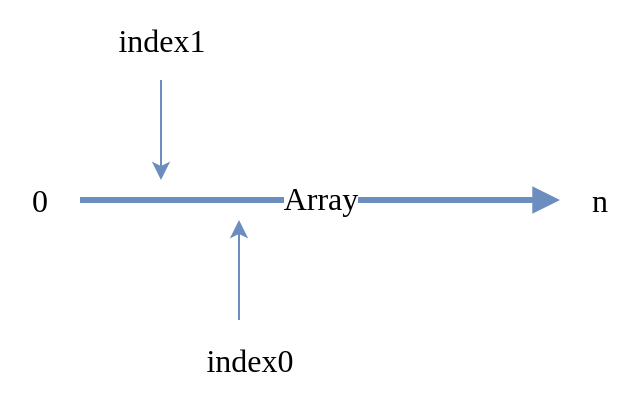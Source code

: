 <mxfile version="24.2.5" type="device">
  <diagram name="Page-1" id="GFMuZ3xcZMr1UpQltZ9o">
    <mxGraphModel dx="1434" dy="835" grid="1" gridSize="10" guides="1" tooltips="1" connect="1" arrows="1" fold="1" page="1" pageScale="1" pageWidth="850" pageHeight="1100" math="0" shadow="0">
      <root>
        <mxCell id="0" />
        <mxCell id="1" parent="0" />
        <mxCell id="e0qQJqxavdtVHWxyypog-1" value="" style="endArrow=block;html=1;rounded=1;shadow=0;strokeColor=#6c8ebf;strokeWidth=3;fontFamily=Ubuntu;fontSize=14;fontStyle=0;fillColor=#dae8fc;endFill=1;entryX=0;entryY=0.5;entryDx=0;entryDy=0;" edge="1" parent="1" source="e0qQJqxavdtVHWxyypog-2" target="e0qQJqxavdtVHWxyypog-3">
          <mxGeometry width="50" height="50" relative="1" as="geometry">
            <mxPoint x="320" y="379.5" as="sourcePoint" />
            <mxPoint x="520" y="379.5" as="targetPoint" />
          </mxGeometry>
        </mxCell>
        <mxCell id="e0qQJqxavdtVHWxyypog-8" value="Array" style="edgeLabel;html=1;align=center;verticalAlign=middle;resizable=0;points=[];rounded=1;shadow=0;strokeColor=#6c8ebf;strokeWidth=1;fontFamily=Ubuntu;fontSize=16;fontStyle=0;fillColor=#dae8fc;" vertex="1" connectable="0" parent="e0qQJqxavdtVHWxyypog-1">
          <mxGeometry x="0.283" y="1" relative="1" as="geometry">
            <mxPoint x="-34" as="offset" />
          </mxGeometry>
        </mxCell>
        <mxCell id="e0qQJqxavdtVHWxyypog-2" value="0" style="text;html=1;align=center;verticalAlign=middle;whiteSpace=wrap;rounded=0;fontFamily=Ubuntu;fontSize=16;fontStyle=0;" vertex="1" parent="1">
          <mxGeometry x="280" y="360" width="40" height="40" as="geometry" />
        </mxCell>
        <mxCell id="e0qQJqxavdtVHWxyypog-3" value="n" style="text;html=1;align=center;verticalAlign=middle;whiteSpace=wrap;rounded=0;fontFamily=Ubuntu;fontSize=16;fontStyle=0;" vertex="1" parent="1">
          <mxGeometry x="560" y="360" width="40" height="40" as="geometry" />
        </mxCell>
        <mxCell id="e0qQJqxavdtVHWxyypog-4" value="" style="endArrow=classic;html=1;rounded=1;shadow=0;strokeColor=#6c8ebf;strokeWidth=1;fontFamily=Ubuntu;fontSize=14;fontStyle=0;fillColor=#dae8fc;" edge="1" parent="1">
          <mxGeometry width="50" height="50" relative="1" as="geometry">
            <mxPoint x="399.5" y="440" as="sourcePoint" />
            <mxPoint x="399.5" y="390" as="targetPoint" />
          </mxGeometry>
        </mxCell>
        <mxCell id="e0qQJqxavdtVHWxyypog-5" value="" style="endArrow=classic;html=1;rounded=1;shadow=0;strokeColor=#6c8ebf;strokeWidth=1;fontFamily=Ubuntu;fontSize=14;fontStyle=0;fillColor=#dae8fc;" edge="1" parent="1">
          <mxGeometry width="50" height="50" relative="1" as="geometry">
            <mxPoint x="360.5" y="320" as="sourcePoint" />
            <mxPoint x="360.5" y="370" as="targetPoint" />
          </mxGeometry>
        </mxCell>
        <mxCell id="e0qQJqxavdtVHWxyypog-6" value="index0" style="text;html=1;align=center;verticalAlign=middle;whiteSpace=wrap;rounded=0;fontFamily=Ubuntu;fontSize=16;fontStyle=0;" vertex="1" parent="1">
          <mxGeometry x="380" y="440" width="50" height="40" as="geometry" />
        </mxCell>
        <mxCell id="e0qQJqxavdtVHWxyypog-7" value="index1" style="text;html=1;align=center;verticalAlign=middle;whiteSpace=wrap;rounded=0;fontFamily=Ubuntu;fontSize=16;fontStyle=0;" vertex="1" parent="1">
          <mxGeometry x="341" y="280" width="40" height="40" as="geometry" />
        </mxCell>
      </root>
    </mxGraphModel>
  </diagram>
</mxfile>
